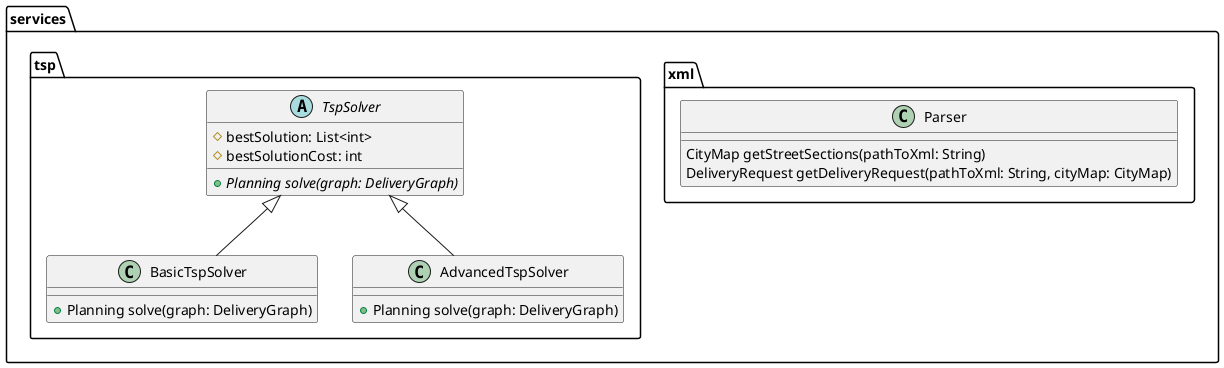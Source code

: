 @startuml

package services {
    package xml {
        class Parser {
            CityMap getStreetSections(pathToXml: String)
            DeliveryRequest getDeliveryRequest(pathToXml: String, cityMap: CityMap)
        }
    }

    package tsp {
        abstract class TspSolver {
            #bestSolution: List<int>
            #bestSolutionCost: int
            +{abstract} Planning solve(graph: DeliveryGraph)
        }

        class BasicTspSolver {
            +Planning solve(graph: DeliveryGraph)
        }

        class AdvancedTspSolver {
            +Planning solve(graph: DeliveryGraph)
        }

        TspSolver <|-- BasicTspSolver
        TspSolver <|-- AdvancedTspSolver

    }
}



@enduml
